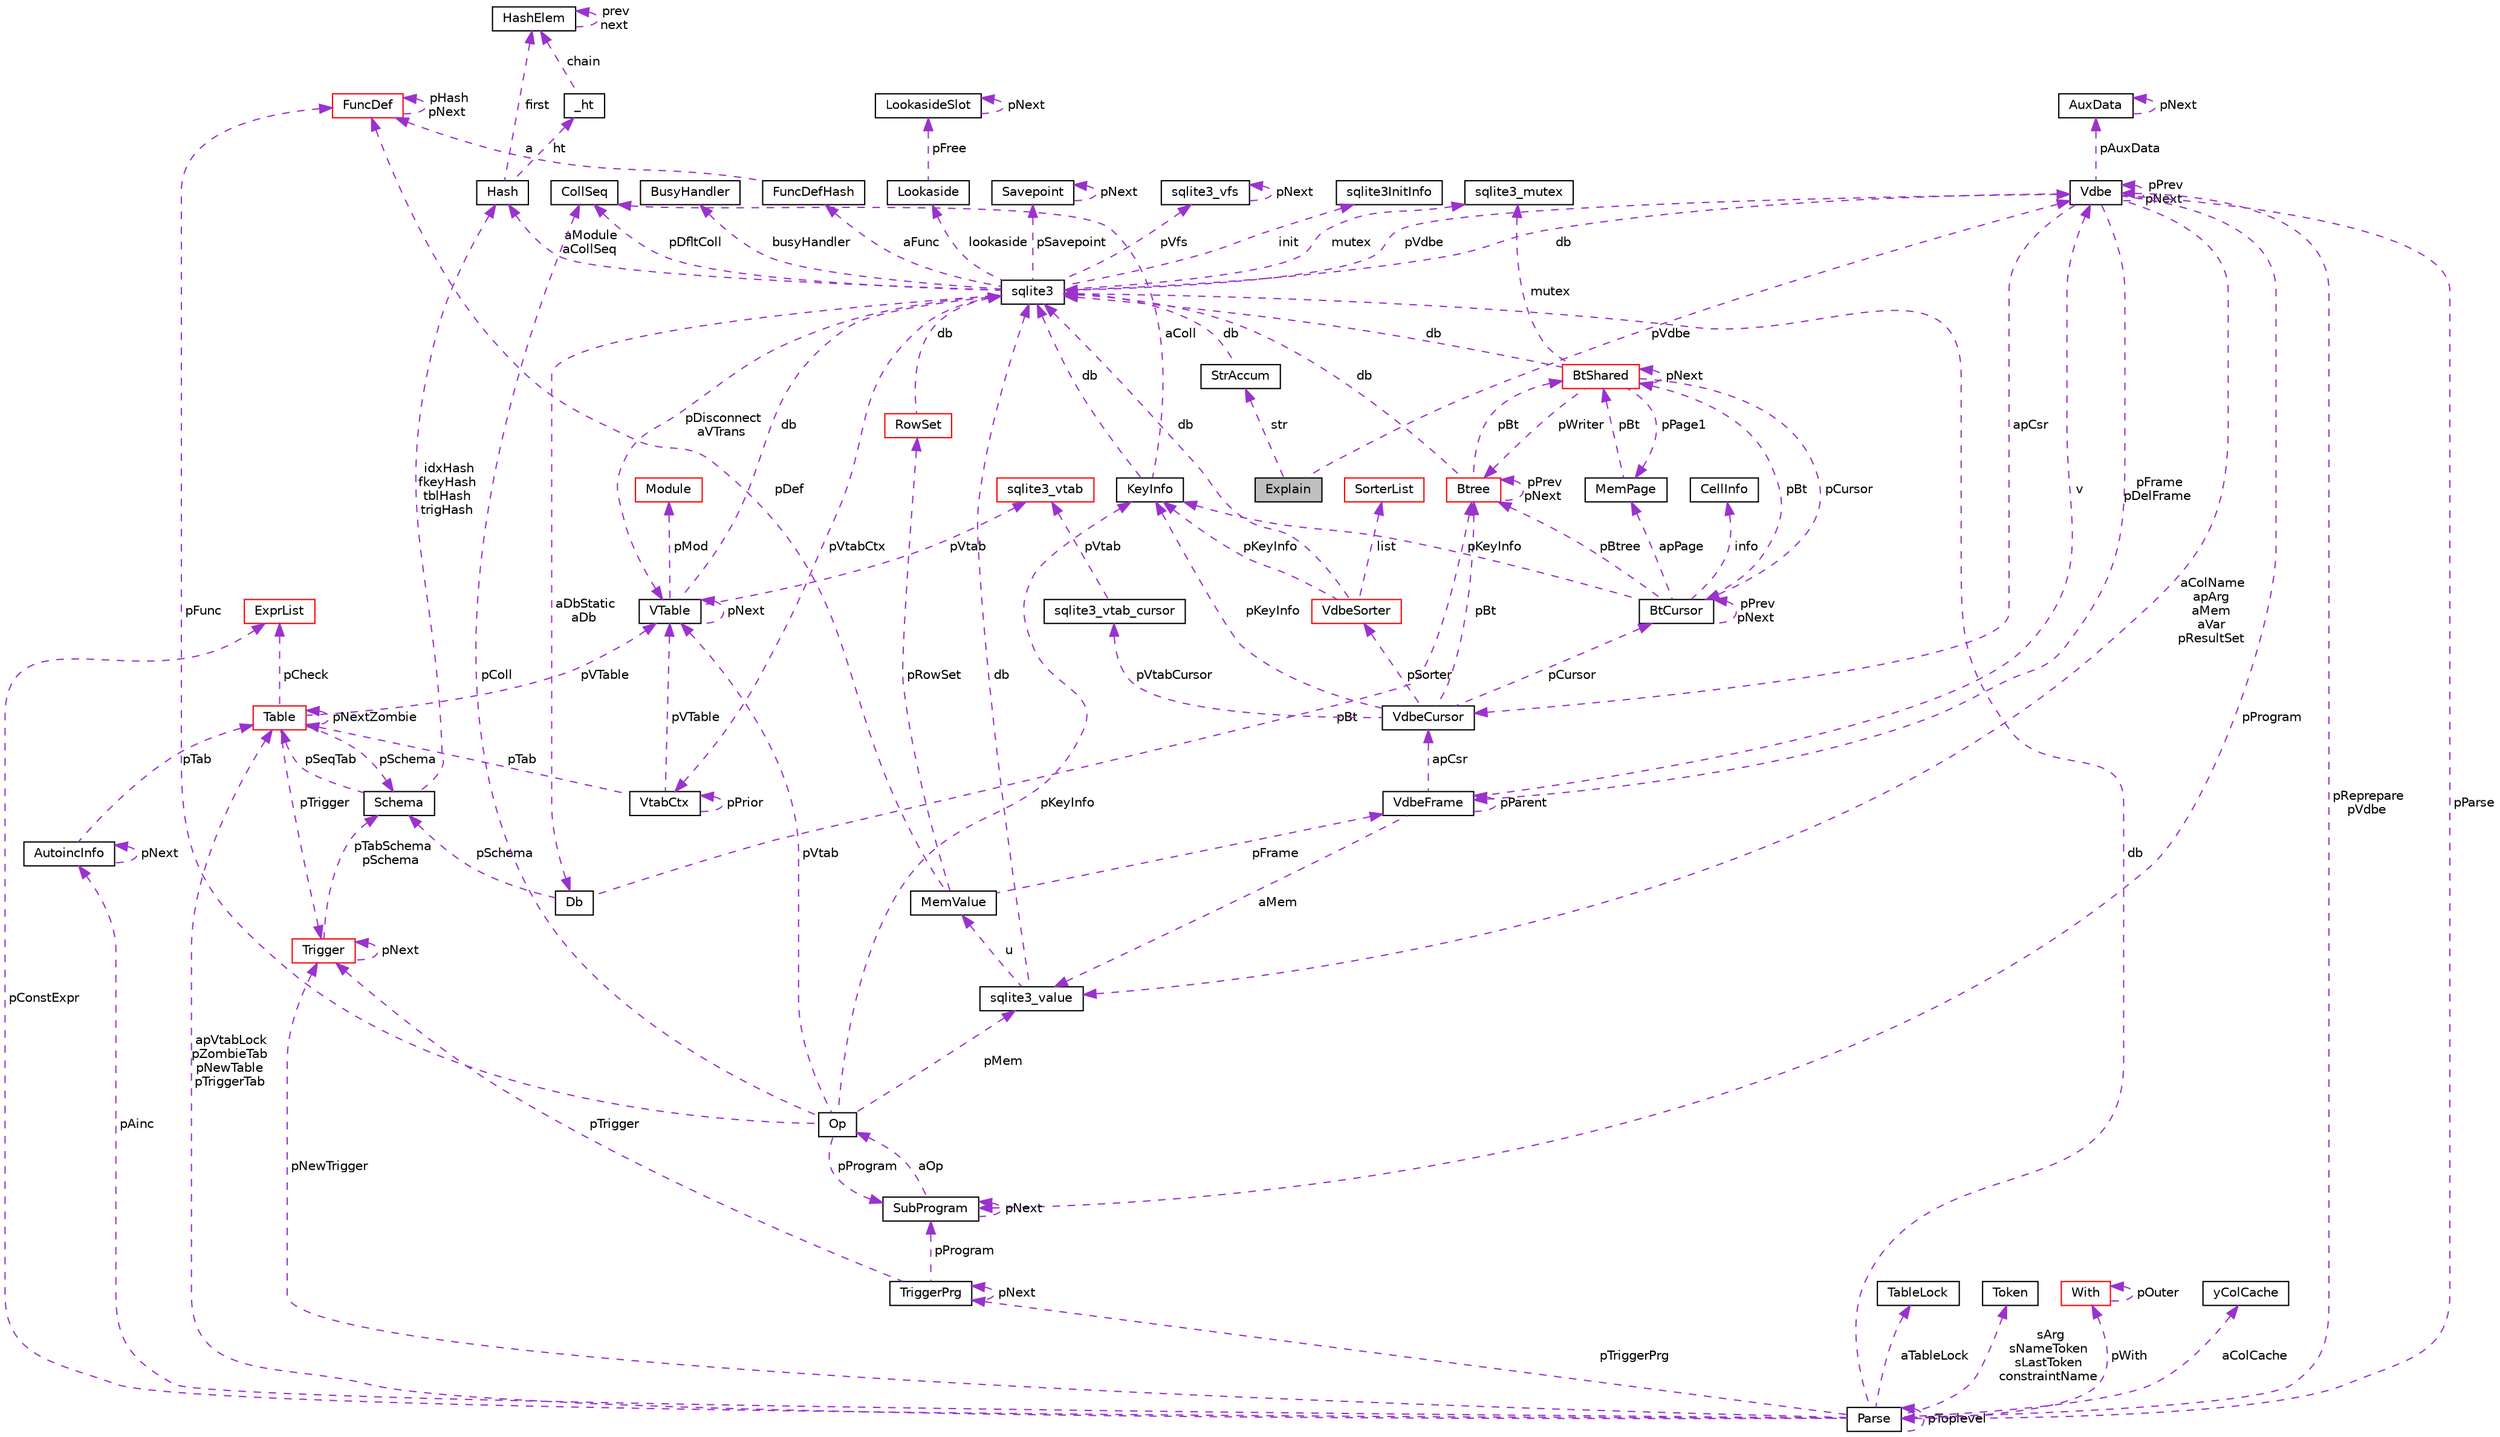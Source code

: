 digraph "Explain"
{
  edge [fontname="Helvetica",fontsize="10",labelfontname="Helvetica",labelfontsize="10"];
  node [fontname="Helvetica",fontsize="10",shape=record];
  Node1 [label="Explain",height=0.2,width=0.4,color="black", fillcolor="grey75", style="filled", fontcolor="black"];
  Node2 -> Node1 [dir="back",color="darkorchid3",fontsize="10",style="dashed",label=" pVdbe" ,fontname="Helvetica"];
  Node2 [label="Vdbe",height=0.2,width=0.4,color="black", fillcolor="white", style="filled",URL="$struct_vdbe.html"];
  Node2 -> Node2 [dir="back",color="darkorchid3",fontsize="10",style="dashed",label=" pPrev\npNext" ,fontname="Helvetica"];
  Node3 -> Node2 [dir="back",color="darkorchid3",fontsize="10",style="dashed",label=" aColName\napArg\naMem\naVar\npResultSet" ,fontname="Helvetica"];
  Node3 [label="sqlite3_value",height=0.2,width=0.4,color="black", fillcolor="white", style="filled",URL="$struct_mem.html"];
  Node4 -> Node3 [dir="back",color="darkorchid3",fontsize="10",style="dashed",label=" u" ,fontname="Helvetica"];
  Node4 [label="MemValue",height=0.2,width=0.4,color="black", fillcolor="white", style="filled",URL="$union_mem_1_1_mem_value.html"];
  Node5 -> Node4 [dir="back",color="darkorchid3",fontsize="10",style="dashed",label=" pFrame" ,fontname="Helvetica"];
  Node5 [label="VdbeFrame",height=0.2,width=0.4,color="black", fillcolor="white", style="filled",URL="$struct_vdbe_frame.html"];
  Node3 -> Node5 [dir="back",color="darkorchid3",fontsize="10",style="dashed",label=" aMem" ,fontname="Helvetica"];
  Node2 -> Node5 [dir="back",color="darkorchid3",fontsize="10",style="dashed",label=" v" ,fontname="Helvetica"];
  Node5 -> Node5 [dir="back",color="darkorchid3",fontsize="10",style="dashed",label=" pParent" ,fontname="Helvetica"];
  Node6 -> Node5 [dir="back",color="darkorchid3",fontsize="10",style="dashed",label=" apCsr" ,fontname="Helvetica"];
  Node6 [label="VdbeCursor",height=0.2,width=0.4,color="black", fillcolor="white", style="filled",URL="$struct_vdbe_cursor.html"];
  Node7 -> Node6 [dir="back",color="darkorchid3",fontsize="10",style="dashed",label=" pCursor" ,fontname="Helvetica"];
  Node7 [label="BtCursor",height=0.2,width=0.4,color="black", fillcolor="white", style="filled",URL="$struct_bt_cursor.html"];
  Node7 -> Node7 [dir="back",color="darkorchid3",fontsize="10",style="dashed",label=" pPrev\npNext" ,fontname="Helvetica"];
  Node8 -> Node7 [dir="back",color="darkorchid3",fontsize="10",style="dashed",label=" info" ,fontname="Helvetica"];
  Node8 [label="CellInfo",height=0.2,width=0.4,color="black", fillcolor="white", style="filled",URL="$struct_cell_info.html"];
  Node9 -> Node7 [dir="back",color="darkorchid3",fontsize="10",style="dashed",label=" pBt" ,fontname="Helvetica"];
  Node9 [label="BtShared",height=0.2,width=0.4,color="red", fillcolor="white", style="filled",URL="$struct_bt_shared.html"];
  Node7 -> Node9 [dir="back",color="darkorchid3",fontsize="10",style="dashed",label=" pCursor" ,fontname="Helvetica"];
  Node9 -> Node9 [dir="back",color="darkorchid3",fontsize="10",style="dashed",label=" pNext" ,fontname="Helvetica"];
  Node10 -> Node9 [dir="back",color="darkorchid3",fontsize="10",style="dashed",label=" db" ,fontname="Helvetica"];
  Node10 [label="sqlite3",height=0.2,width=0.4,color="black", fillcolor="white", style="filled",URL="$structsqlite3.html"];
  Node2 -> Node10 [dir="back",color="darkorchid3",fontsize="10",style="dashed",label=" pVdbe" ,fontname="Helvetica"];
  Node11 -> Node10 [dir="back",color="darkorchid3",fontsize="10",style="dashed",label=" pSavepoint" ,fontname="Helvetica"];
  Node11 [label="Savepoint",height=0.2,width=0.4,color="black", fillcolor="white", style="filled",URL="$struct_savepoint.html"];
  Node11 -> Node11 [dir="back",color="darkorchid3",fontsize="10",style="dashed",label=" pNext" ,fontname="Helvetica"];
  Node12 -> Node10 [dir="back",color="darkorchid3",fontsize="10",style="dashed",label=" aFunc" ,fontname="Helvetica"];
  Node12 [label="FuncDefHash",height=0.2,width=0.4,color="black", fillcolor="white", style="filled",URL="$struct_func_def_hash.html"];
  Node13 -> Node12 [dir="back",color="darkorchid3",fontsize="10",style="dashed",label=" a" ,fontname="Helvetica"];
  Node13 [label="FuncDef",height=0.2,width=0.4,color="red", fillcolor="white", style="filled",URL="$struct_func_def.html"];
  Node13 -> Node13 [dir="back",color="darkorchid3",fontsize="10",style="dashed",label=" pHash\npNext" ,fontname="Helvetica"];
  Node14 -> Node10 [dir="back",color="darkorchid3",fontsize="10",style="dashed",label=" lookaside" ,fontname="Helvetica"];
  Node14 [label="Lookaside",height=0.2,width=0.4,color="black", fillcolor="white", style="filled",URL="$struct_lookaside.html"];
  Node15 -> Node14 [dir="back",color="darkorchid3",fontsize="10",style="dashed",label=" pFree" ,fontname="Helvetica"];
  Node15 [label="LookasideSlot",height=0.2,width=0.4,color="black", fillcolor="white", style="filled",URL="$struct_lookaside_slot.html"];
  Node15 -> Node15 [dir="back",color="darkorchid3",fontsize="10",style="dashed",label=" pNext" ,fontname="Helvetica"];
  Node16 -> Node10 [dir="back",color="darkorchid3",fontsize="10",style="dashed",label=" mutex" ,fontname="Helvetica"];
  Node16 [label="sqlite3_mutex",height=0.2,width=0.4,color="black", fillcolor="white", style="filled",URL="$structsqlite3__mutex.html"];
  Node17 -> Node10 [dir="back",color="darkorchid3",fontsize="10",style="dashed",label=" pVfs" ,fontname="Helvetica"];
  Node17 [label="sqlite3_vfs",height=0.2,width=0.4,color="black", fillcolor="white", style="filled",URL="$structsqlite3__vfs.html"];
  Node17 -> Node17 [dir="back",color="darkorchid3",fontsize="10",style="dashed",label=" pNext" ,fontname="Helvetica"];
  Node18 -> Node10 [dir="back",color="darkorchid3",fontsize="10",style="dashed",label=" init" ,fontname="Helvetica"];
  Node18 [label="sqlite3InitInfo",height=0.2,width=0.4,color="black", fillcolor="white", style="filled",URL="$structsqlite3_1_1sqlite3_init_info.html"];
  Node19 -> Node10 [dir="back",color="darkorchid3",fontsize="10",style="dashed",label=" busyHandler" ,fontname="Helvetica"];
  Node19 [label="BusyHandler",height=0.2,width=0.4,color="black", fillcolor="white", style="filled",URL="$struct_busy_handler.html"];
  Node20 -> Node10 [dir="back",color="darkorchid3",fontsize="10",style="dashed",label=" pVtabCtx" ,fontname="Helvetica"];
  Node20 [label="VtabCtx",height=0.2,width=0.4,color="black", fillcolor="white", style="filled",URL="$struct_vtab_ctx.html"];
  Node20 -> Node20 [dir="back",color="darkorchid3",fontsize="10",style="dashed",label=" pPrior" ,fontname="Helvetica"];
  Node21 -> Node20 [dir="back",color="darkorchid3",fontsize="10",style="dashed",label=" pVTable" ,fontname="Helvetica"];
  Node21 [label="VTable",height=0.2,width=0.4,color="black", fillcolor="white", style="filled",URL="$struct_v_table.html"];
  Node10 -> Node21 [dir="back",color="darkorchid3",fontsize="10",style="dashed",label=" db" ,fontname="Helvetica"];
  Node21 -> Node21 [dir="back",color="darkorchid3",fontsize="10",style="dashed",label=" pNext" ,fontname="Helvetica"];
  Node22 -> Node21 [dir="back",color="darkorchid3",fontsize="10",style="dashed",label=" pMod" ,fontname="Helvetica"];
  Node22 [label="Module",height=0.2,width=0.4,color="red", fillcolor="white", style="filled",URL="$struct_module.html"];
  Node23 -> Node21 [dir="back",color="darkorchid3",fontsize="10",style="dashed",label=" pVtab" ,fontname="Helvetica"];
  Node23 [label="sqlite3_vtab",height=0.2,width=0.4,color="red", fillcolor="white", style="filled",URL="$structsqlite3__vtab.html"];
  Node24 -> Node20 [dir="back",color="darkorchid3",fontsize="10",style="dashed",label=" pTab" ,fontname="Helvetica"];
  Node24 [label="Table",height=0.2,width=0.4,color="red", fillcolor="white", style="filled",URL="$struct_table.html"];
  Node25 -> Node24 [dir="back",color="darkorchid3",fontsize="10",style="dashed",label=" pSchema" ,fontname="Helvetica"];
  Node25 [label="Schema",height=0.2,width=0.4,color="black", fillcolor="white", style="filled",URL="$struct_schema.html"];
  Node24 -> Node25 [dir="back",color="darkorchid3",fontsize="10",style="dashed",label=" pSeqTab" ,fontname="Helvetica"];
  Node26 -> Node25 [dir="back",color="darkorchid3",fontsize="10",style="dashed",label=" idxHash\nfkeyHash\ntblHash\ntrigHash" ,fontname="Helvetica"];
  Node26 [label="Hash",height=0.2,width=0.4,color="black", fillcolor="white", style="filled",URL="$struct_hash.html"];
  Node27 -> Node26 [dir="back",color="darkorchid3",fontsize="10",style="dashed",label=" ht" ,fontname="Helvetica"];
  Node27 [label="_ht",height=0.2,width=0.4,color="black", fillcolor="white", style="filled",URL="$struct_hash_1_1__ht.html"];
  Node28 -> Node27 [dir="back",color="darkorchid3",fontsize="10",style="dashed",label=" chain" ,fontname="Helvetica"];
  Node28 [label="HashElem",height=0.2,width=0.4,color="black", fillcolor="white", style="filled",URL="$struct_hash_elem.html"];
  Node28 -> Node28 [dir="back",color="darkorchid3",fontsize="10",style="dashed",label=" prev\nnext" ,fontname="Helvetica"];
  Node28 -> Node26 [dir="back",color="darkorchid3",fontsize="10",style="dashed",label=" first" ,fontname="Helvetica"];
  Node21 -> Node24 [dir="back",color="darkorchid3",fontsize="10",style="dashed",label=" pVTable" ,fontname="Helvetica"];
  Node24 -> Node24 [dir="back",color="darkorchid3",fontsize="10",style="dashed",label=" pNextZombie" ,fontname="Helvetica"];
  Node29 -> Node24 [dir="back",color="darkorchid3",fontsize="10",style="dashed",label=" pTrigger" ,fontname="Helvetica"];
  Node29 [label="Trigger",height=0.2,width=0.4,color="red", fillcolor="white", style="filled",URL="$struct_trigger.html"];
  Node25 -> Node29 [dir="back",color="darkorchid3",fontsize="10",style="dashed",label=" pTabSchema\npSchema" ,fontname="Helvetica"];
  Node29 -> Node29 [dir="back",color="darkorchid3",fontsize="10",style="dashed",label=" pNext" ,fontname="Helvetica"];
  Node30 -> Node24 [dir="back",color="darkorchid3",fontsize="10",style="dashed",label=" pCheck" ,fontname="Helvetica"];
  Node30 [label="ExprList",height=0.2,width=0.4,color="red", fillcolor="white", style="filled",URL="$struct_expr_list.html"];
  Node31 -> Node10 [dir="back",color="darkorchid3",fontsize="10",style="dashed",label=" pDfltColl" ,fontname="Helvetica"];
  Node31 [label="CollSeq",height=0.2,width=0.4,color="black", fillcolor="white", style="filled",URL="$struct_coll_seq.html"];
  Node21 -> Node10 [dir="back",color="darkorchid3",fontsize="10",style="dashed",label=" pDisconnect\naVTrans" ,fontname="Helvetica"];
  Node32 -> Node10 [dir="back",color="darkorchid3",fontsize="10",style="dashed",label=" aDbStatic\naDb" ,fontname="Helvetica"];
  Node32 [label="Db",height=0.2,width=0.4,color="black", fillcolor="white", style="filled",URL="$struct_db.html"];
  Node25 -> Node32 [dir="back",color="darkorchid3",fontsize="10",style="dashed",label=" pSchema" ,fontname="Helvetica"];
  Node33 -> Node32 [dir="back",color="darkorchid3",fontsize="10",style="dashed",label=" pBt" ,fontname="Helvetica"];
  Node33 [label="Btree",height=0.2,width=0.4,color="red", fillcolor="white", style="filled",URL="$struct_btree.html"];
  Node9 -> Node33 [dir="back",color="darkorchid3",fontsize="10",style="dashed",label=" pBt" ,fontname="Helvetica"];
  Node10 -> Node33 [dir="back",color="darkorchid3",fontsize="10",style="dashed",label=" db" ,fontname="Helvetica"];
  Node33 -> Node33 [dir="back",color="darkorchid3",fontsize="10",style="dashed",label=" pPrev\npNext" ,fontname="Helvetica"];
  Node26 -> Node10 [dir="back",color="darkorchid3",fontsize="10",style="dashed",label=" aModule\naCollSeq" ,fontname="Helvetica"];
  Node16 -> Node9 [dir="back",color="darkorchid3",fontsize="10",style="dashed",label=" mutex" ,fontname="Helvetica"];
  Node34 -> Node9 [dir="back",color="darkorchid3",fontsize="10",style="dashed",label=" pPage1" ,fontname="Helvetica"];
  Node34 [label="MemPage",height=0.2,width=0.4,color="black", fillcolor="white", style="filled",URL="$struct_mem_page.html"];
  Node9 -> Node34 [dir="back",color="darkorchid3",fontsize="10",style="dashed",label=" pBt" ,fontname="Helvetica"];
  Node33 -> Node9 [dir="back",color="darkorchid3",fontsize="10",style="dashed",label=" pWriter" ,fontname="Helvetica"];
  Node34 -> Node7 [dir="back",color="darkorchid3",fontsize="10",style="dashed",label=" apPage" ,fontname="Helvetica"];
  Node35 -> Node7 [dir="back",color="darkorchid3",fontsize="10",style="dashed",label=" pKeyInfo" ,fontname="Helvetica"];
  Node35 [label="KeyInfo",height=0.2,width=0.4,color="black", fillcolor="white", style="filled",URL="$struct_key_info.html"];
  Node10 -> Node35 [dir="back",color="darkorchid3",fontsize="10",style="dashed",label=" db" ,fontname="Helvetica"];
  Node31 -> Node35 [dir="back",color="darkorchid3",fontsize="10",style="dashed",label=" aColl" ,fontname="Helvetica"];
  Node33 -> Node7 [dir="back",color="darkorchid3",fontsize="10",style="dashed",label=" pBtree" ,fontname="Helvetica"];
  Node36 -> Node6 [dir="back",color="darkorchid3",fontsize="10",style="dashed",label=" pVtabCursor" ,fontname="Helvetica"];
  Node36 [label="sqlite3_vtab_cursor",height=0.2,width=0.4,color="black", fillcolor="white", style="filled",URL="$structsqlite3__vtab__cursor.html"];
  Node23 -> Node36 [dir="back",color="darkorchid3",fontsize="10",style="dashed",label=" pVtab" ,fontname="Helvetica"];
  Node37 -> Node6 [dir="back",color="darkorchid3",fontsize="10",style="dashed",label=" pSorter" ,fontname="Helvetica"];
  Node37 [label="VdbeSorter",height=0.2,width=0.4,color="red", fillcolor="white", style="filled",URL="$struct_vdbe_sorter.html"];
  Node38 -> Node37 [dir="back",color="darkorchid3",fontsize="10",style="dashed",label=" list" ,fontname="Helvetica"];
  Node38 [label="SorterList",height=0.2,width=0.4,color="red", fillcolor="white", style="filled",URL="$struct_sorter_list.html"];
  Node10 -> Node37 [dir="back",color="darkorchid3",fontsize="10",style="dashed",label=" db" ,fontname="Helvetica"];
  Node35 -> Node37 [dir="back",color="darkorchid3",fontsize="10",style="dashed",label=" pKeyInfo" ,fontname="Helvetica"];
  Node35 -> Node6 [dir="back",color="darkorchid3",fontsize="10",style="dashed",label=" pKeyInfo" ,fontname="Helvetica"];
  Node33 -> Node6 [dir="back",color="darkorchid3",fontsize="10",style="dashed",label=" pBt" ,fontname="Helvetica"];
  Node39 -> Node4 [dir="back",color="darkorchid3",fontsize="10",style="dashed",label=" pRowSet" ,fontname="Helvetica"];
  Node39 [label="RowSet",height=0.2,width=0.4,color="red", fillcolor="white", style="filled",URL="$struct_row_set.html"];
  Node10 -> Node39 [dir="back",color="darkorchid3",fontsize="10",style="dashed",label=" db" ,fontname="Helvetica"];
  Node13 -> Node4 [dir="back",color="darkorchid3",fontsize="10",style="dashed",label=" pDef" ,fontname="Helvetica"];
  Node10 -> Node3 [dir="back",color="darkorchid3",fontsize="10",style="dashed",label=" db" ,fontname="Helvetica"];
  Node10 -> Node2 [dir="back",color="darkorchid3",fontsize="10",style="dashed",label=" db" ,fontname="Helvetica"];
  Node5 -> Node2 [dir="back",color="darkorchid3",fontsize="10",style="dashed",label=" pFrame\npDelFrame" ,fontname="Helvetica"];
  Node40 -> Node2 [dir="back",color="darkorchid3",fontsize="10",style="dashed",label=" pAuxData" ,fontname="Helvetica"];
  Node40 [label="AuxData",height=0.2,width=0.4,color="black", fillcolor="white", style="filled",URL="$struct_aux_data.html"];
  Node40 -> Node40 [dir="back",color="darkorchid3",fontsize="10",style="dashed",label=" pNext" ,fontname="Helvetica"];
  Node41 -> Node2 [dir="back",color="darkorchid3",fontsize="10",style="dashed",label=" pProgram" ,fontname="Helvetica"];
  Node41 [label="SubProgram",height=0.2,width=0.4,color="black", fillcolor="white", style="filled",URL="$struct_sub_program.html"];
  Node41 -> Node41 [dir="back",color="darkorchid3",fontsize="10",style="dashed",label=" pNext" ,fontname="Helvetica"];
  Node42 -> Node41 [dir="back",color="darkorchid3",fontsize="10",style="dashed",label=" aOp" ,fontname="Helvetica"];
  Node42 [label="Op",height=0.2,width=0.4,color="black", fillcolor="white", style="filled",URL="$struct_vdbe_op.html"];
  Node3 -> Node42 [dir="back",color="darkorchid3",fontsize="10",style="dashed",label=" pMem" ,fontname="Helvetica"];
  Node31 -> Node42 [dir="back",color="darkorchid3",fontsize="10",style="dashed",label=" pColl" ,fontname="Helvetica"];
  Node21 -> Node42 [dir="back",color="darkorchid3",fontsize="10",style="dashed",label=" pVtab" ,fontname="Helvetica"];
  Node41 -> Node42 [dir="back",color="darkorchid3",fontsize="10",style="dashed",label=" pProgram" ,fontname="Helvetica"];
  Node35 -> Node42 [dir="back",color="darkorchid3",fontsize="10",style="dashed",label=" pKeyInfo" ,fontname="Helvetica"];
  Node13 -> Node42 [dir="back",color="darkorchid3",fontsize="10",style="dashed",label=" pFunc" ,fontname="Helvetica"];
  Node6 -> Node2 [dir="back",color="darkorchid3",fontsize="10",style="dashed",label=" apCsr" ,fontname="Helvetica"];
  Node43 -> Node2 [dir="back",color="darkorchid3",fontsize="10",style="dashed",label=" pParse" ,fontname="Helvetica"];
  Node43 [label="Parse",height=0.2,width=0.4,color="black", fillcolor="white", style="filled",URL="$struct_parse.html"];
  Node2 -> Node43 [dir="back",color="darkorchid3",fontsize="10",style="dashed",label=" pReprepare\npVdbe" ,fontname="Helvetica"];
  Node10 -> Node43 [dir="back",color="darkorchid3",fontsize="10",style="dashed",label=" db" ,fontname="Helvetica"];
  Node44 -> Node43 [dir="back",color="darkorchid3",fontsize="10",style="dashed",label=" aTableLock" ,fontname="Helvetica"];
  Node44 [label="TableLock",height=0.2,width=0.4,color="black", fillcolor="white", style="filled",URL="$struct_table_lock.html"];
  Node45 -> Node43 [dir="back",color="darkorchid3",fontsize="10",style="dashed",label=" sArg\nsNameToken\nsLastToken\nconstraintName" ,fontname="Helvetica"];
  Node45 [label="Token",height=0.2,width=0.4,color="black", fillcolor="white", style="filled",URL="$struct_token.html"];
  Node46 -> Node43 [dir="back",color="darkorchid3",fontsize="10",style="dashed",label=" pWith" ,fontname="Helvetica"];
  Node46 [label="With",height=0.2,width=0.4,color="red", fillcolor="white", style="filled",URL="$struct_with.html"];
  Node46 -> Node46 [dir="back",color="darkorchid3",fontsize="10",style="dashed",label=" pOuter" ,fontname="Helvetica"];
  Node47 -> Node43 [dir="back",color="darkorchid3",fontsize="10",style="dashed",label=" aColCache" ,fontname="Helvetica"];
  Node47 [label="yColCache",height=0.2,width=0.4,color="black", fillcolor="white", style="filled",URL="$struct_parse_1_1y_col_cache.html"];
  Node24 -> Node43 [dir="back",color="darkorchid3",fontsize="10",style="dashed",label=" apVtabLock\npZombieTab\npNewTable\npTriggerTab" ,fontname="Helvetica"];
  Node29 -> Node43 [dir="back",color="darkorchid3",fontsize="10",style="dashed",label=" pNewTrigger" ,fontname="Helvetica"];
  Node48 -> Node43 [dir="back",color="darkorchid3",fontsize="10",style="dashed",label=" pTriggerPrg" ,fontname="Helvetica"];
  Node48 [label="TriggerPrg",height=0.2,width=0.4,color="black", fillcolor="white", style="filled",URL="$struct_trigger_prg.html"];
  Node41 -> Node48 [dir="back",color="darkorchid3",fontsize="10",style="dashed",label=" pProgram" ,fontname="Helvetica"];
  Node29 -> Node48 [dir="back",color="darkorchid3",fontsize="10",style="dashed",label=" pTrigger" ,fontname="Helvetica"];
  Node48 -> Node48 [dir="back",color="darkorchid3",fontsize="10",style="dashed",label=" pNext" ,fontname="Helvetica"];
  Node49 -> Node43 [dir="back",color="darkorchid3",fontsize="10",style="dashed",label=" pAinc" ,fontname="Helvetica"];
  Node49 [label="AutoincInfo",height=0.2,width=0.4,color="black", fillcolor="white", style="filled",URL="$struct_autoinc_info.html"];
  Node24 -> Node49 [dir="back",color="darkorchid3",fontsize="10",style="dashed",label=" pTab" ,fontname="Helvetica"];
  Node49 -> Node49 [dir="back",color="darkorchid3",fontsize="10",style="dashed",label=" pNext" ,fontname="Helvetica"];
  Node30 -> Node43 [dir="back",color="darkorchid3",fontsize="10",style="dashed",label=" pConstExpr" ,fontname="Helvetica"];
  Node43 -> Node43 [dir="back",color="darkorchid3",fontsize="10",style="dashed",label=" pToplevel" ,fontname="Helvetica"];
  Node50 -> Node1 [dir="back",color="darkorchid3",fontsize="10",style="dashed",label=" str" ,fontname="Helvetica"];
  Node50 [label="StrAccum",height=0.2,width=0.4,color="black", fillcolor="white", style="filled",URL="$struct_str_accum.html"];
  Node10 -> Node50 [dir="back",color="darkorchid3",fontsize="10",style="dashed",label=" db" ,fontname="Helvetica"];
}
